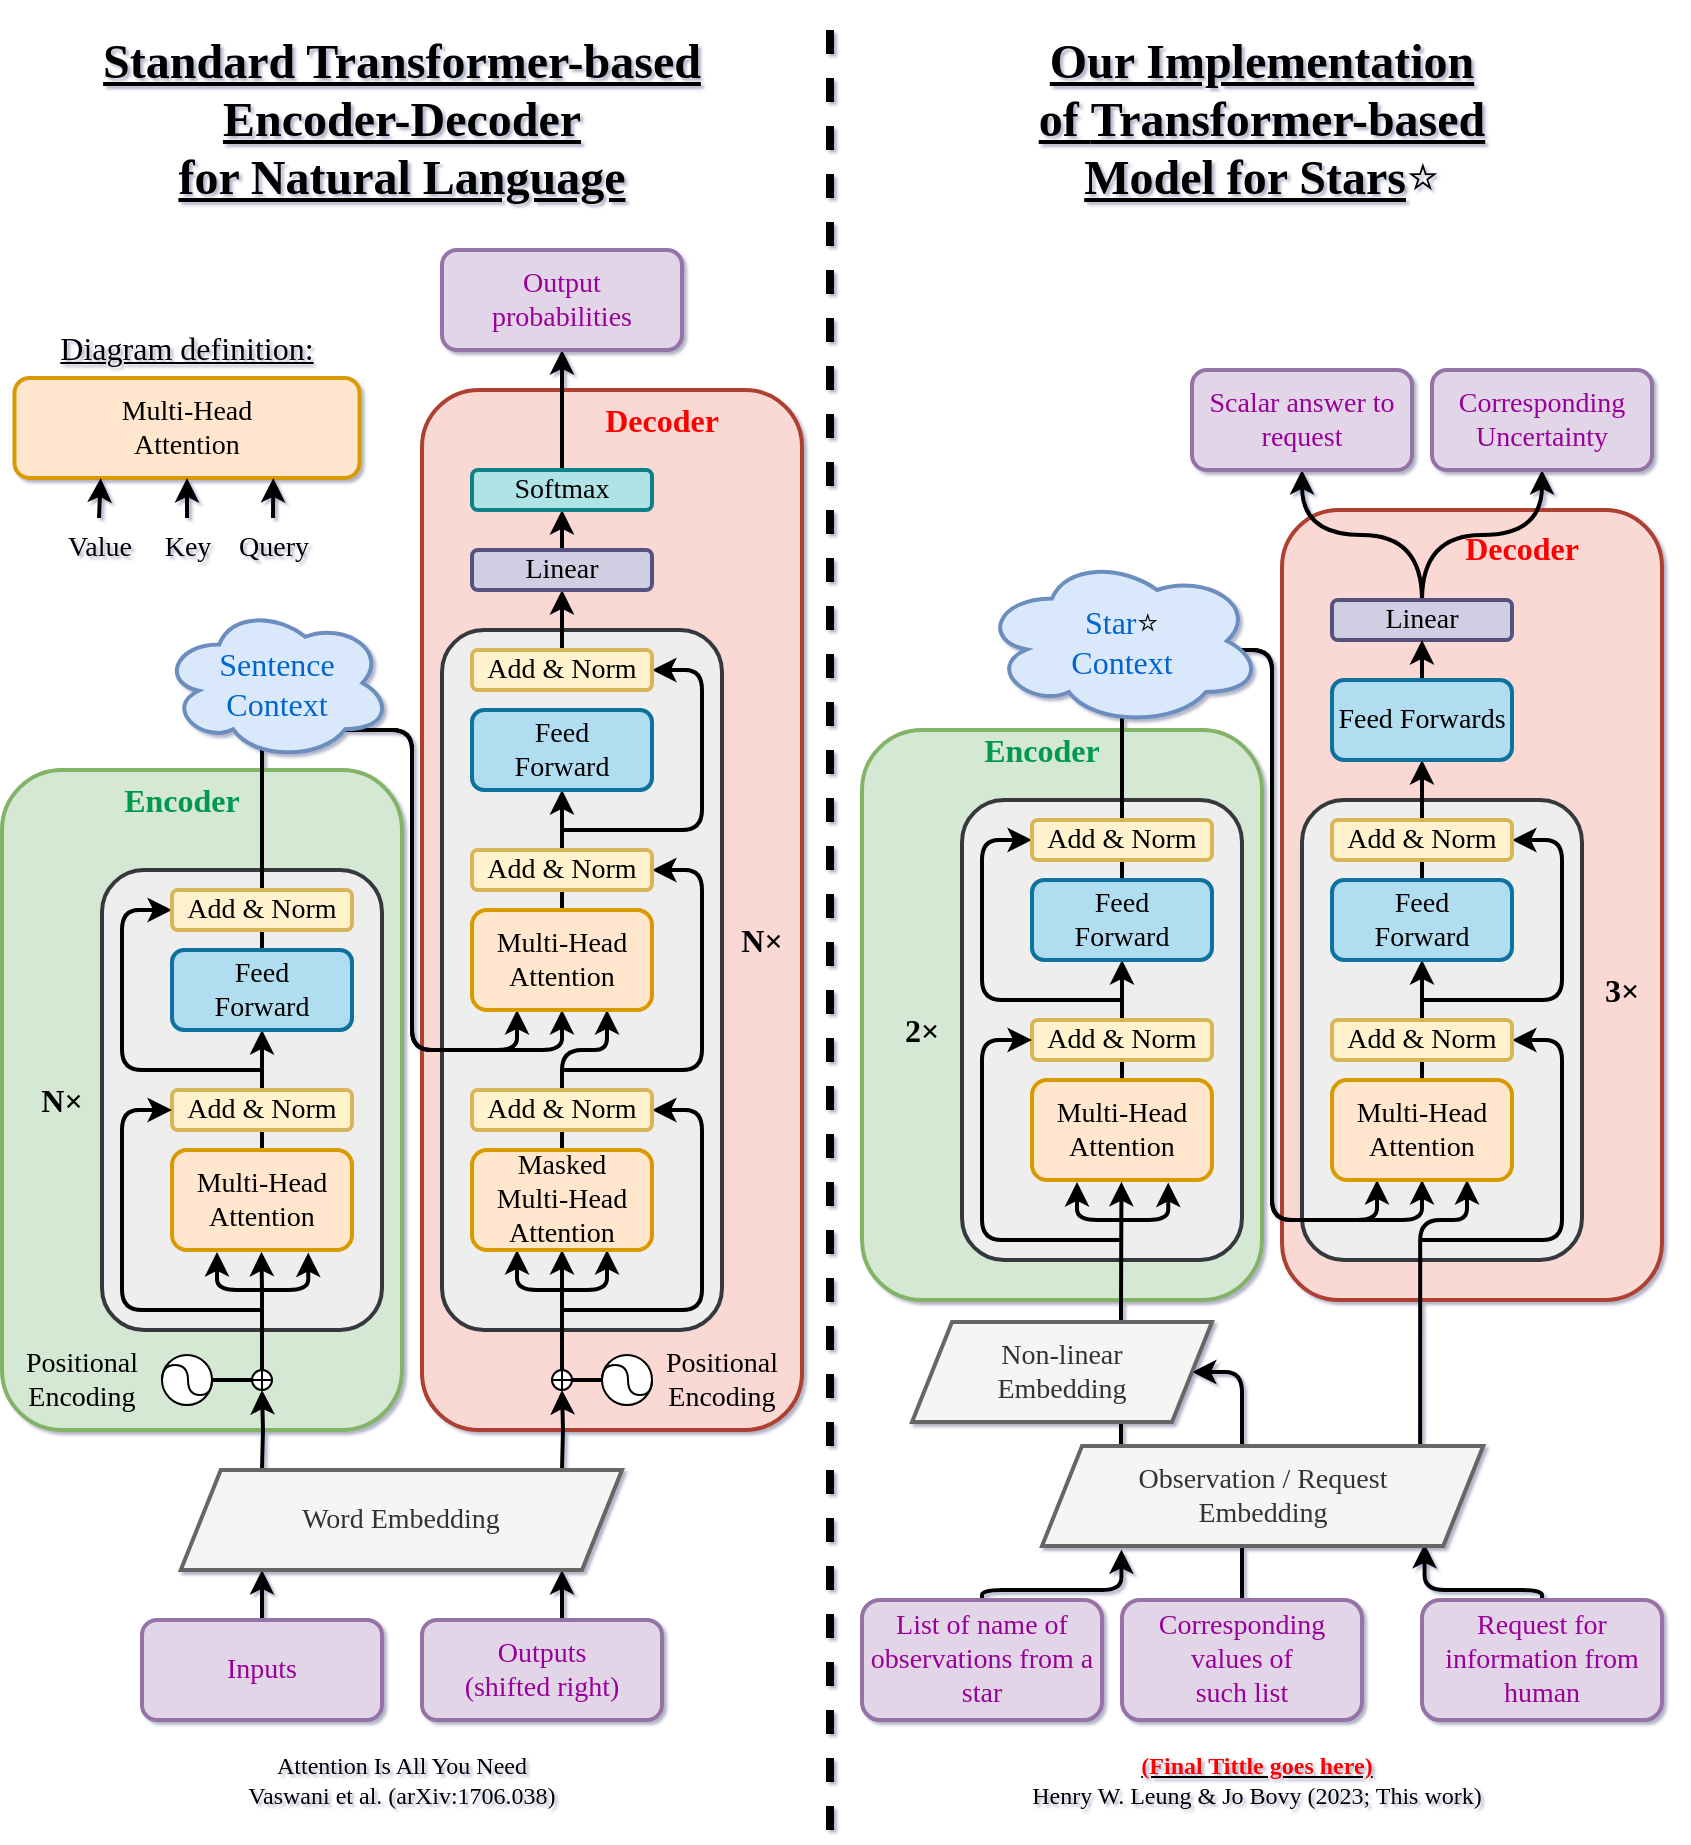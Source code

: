 <mxfile version="21.6.5" type="device">
  <diagram name="Page-1" id="mdmDnUNN7zUBK22BMwez">
    <mxGraphModel dx="1434" dy="782" grid="1" gridSize="10" guides="1" tooltips="1" connect="1" arrows="1" fold="1" page="1" pageScale="1" pageWidth="850" pageHeight="1100" math="0" shadow="1">
      <root>
        <mxCell id="0" />
        <mxCell id="1" parent="0" />
        <mxCell id="emGGRLrwtW1_4OUkdVJX-96" value="" style="rounded=1;whiteSpace=wrap;html=1;fillColor=#fad9d5;strokeColor=#ae4132;strokeWidth=2;shadow=0;fontFamily=Comic Sans MS;" parent="1" vertex="1">
          <mxGeometry x="220" y="200" width="190" height="520" as="geometry" />
        </mxCell>
        <mxCell id="emGGRLrwtW1_4OUkdVJX-97" value="&lt;font color=&quot;#ff0000&quot; size=&quot;1&quot;&gt;&lt;b style=&quot;font-size: 16px;&quot;&gt;Decoder&lt;/b&gt;&lt;/font&gt;" style="text;html=1;strokeColor=none;fillColor=none;align=center;verticalAlign=middle;whiteSpace=wrap;rounded=0;shadow=0;fontFamily=Comic Sans MS;" parent="1" vertex="1">
          <mxGeometry x="310" y="200" width="60" height="30" as="geometry" />
        </mxCell>
        <mxCell id="emGGRLrwtW1_4OUkdVJX-94" value="" style="rounded=1;whiteSpace=wrap;html=1;strokeWidth=2;fillColor=#d5e8d4;strokeColor=#82b366;shadow=0;fontFamily=Comic Sans MS;" parent="1" vertex="1">
          <mxGeometry x="10" y="390" width="200" height="330" as="geometry" />
        </mxCell>
        <mxCell id="emGGRLrwtW1_4OUkdVJX-1" value="" style="endArrow=none;html=1;rounded=0;strokeWidth=4;dashed=1;shadow=0;fontFamily=Comic Sans MS;" parent="1" edge="1">
          <mxGeometry width="50" height="50" relative="1" as="geometry">
            <mxPoint x="424" y="920" as="sourcePoint" />
            <mxPoint x="424" y="10" as="targetPoint" />
          </mxGeometry>
        </mxCell>
        <mxCell id="emGGRLrwtW1_4OUkdVJX-2" value="&lt;b style=&quot;&quot;&gt;&lt;font style=&quot;font-size: 24px;&quot;&gt;&lt;u&gt;Standard Transformer-based Encoder-Decoder&lt;br&gt;for Natural Language&lt;/u&gt;&lt;br&gt;&lt;/font&gt;&lt;/b&gt;" style="text;html=1;strokeColor=none;fillColor=none;align=center;verticalAlign=middle;whiteSpace=wrap;rounded=0;shadow=0;fontFamily=Comic Sans MS;" parent="1" vertex="1">
          <mxGeometry x="50" y="20" width="320" height="90" as="geometry" />
        </mxCell>
        <mxCell id="emGGRLrwtW1_4OUkdVJX-3" value="&lt;font style=&quot;font-size: 24px;&quot;&gt;&lt;font style=&quot;font-size: 24px;&quot;&gt;&lt;u&gt;&lt;b&gt;Our Implementation of&amp;nbsp;&lt;span style=&quot;border-color: var(--border-color); font-size: 12px;&quot;&gt;&lt;span style=&quot;border-color: var(--border-color);&quot;&gt;&lt;font style=&quot;border-color: var(--border-color); font-size: 24px;&quot;&gt;Transformer-based&lt;br style=&quot;border-color: var(--border-color);&quot;&gt;&lt;/font&gt;&lt;/span&gt;&lt;/span&gt;Model for Stars&lt;/b&gt;&lt;/u&gt;&lt;font style=&quot;&quot; face=&quot;Helvetica&quot;&gt;⭐&lt;/font&gt;&lt;/font&gt;&lt;/font&gt;" style="text;html=1;strokeColor=none;fillColor=none;align=center;verticalAlign=middle;whiteSpace=wrap;rounded=0;shadow=0;fontFamily=Comic Sans MS;" parent="1" vertex="1">
          <mxGeometry x="465" y="5" width="350" height="120" as="geometry" />
        </mxCell>
        <mxCell id="emGGRLrwtW1_4OUkdVJX-6" value="" style="rounded=1;whiteSpace=wrap;html=1;fillColor=#eeeeee;strokeColor=#36393d;strokeWidth=2;shadow=0;fontFamily=Comic Sans MS;" parent="1" vertex="1">
          <mxGeometry x="230" y="320" width="140" height="350" as="geometry" />
        </mxCell>
        <mxCell id="emGGRLrwtW1_4OUkdVJX-7" value="" style="rounded=1;whiteSpace=wrap;html=1;fillColor=#eeeeee;strokeColor=#36393d;strokeWidth=2;shadow=0;fontFamily=Comic Sans MS;" parent="1" vertex="1">
          <mxGeometry x="60" y="440" width="140" height="230" as="geometry" />
        </mxCell>
        <mxCell id="emGGRLrwtW1_4OUkdVJX-21" style="edgeStyle=orthogonalEdgeStyle;rounded=0;orthogonalLoop=1;jettySize=auto;html=1;exitX=0.5;exitY=0;exitDx=0;exitDy=0;entryX=0.5;entryY=1;entryDx=0;entryDy=0;entryPerimeter=0;strokeWidth=2;shadow=0;fontFamily=Comic Sans MS;" parent="1" target="emGGRLrwtW1_4OUkdVJX-15" edge="1">
          <mxGeometry relative="1" as="geometry">
            <mxPoint x="140" y="740" as="sourcePoint" />
          </mxGeometry>
        </mxCell>
        <mxCell id="emGGRLrwtW1_4OUkdVJX-18" style="edgeStyle=orthogonalEdgeStyle;rounded=0;orthogonalLoop=1;jettySize=auto;html=1;exitX=0.5;exitY=0;exitDx=0;exitDy=0;entryX=0.5;entryY=1;entryDx=0;entryDy=0;entryPerimeter=0;strokeWidth=2;shadow=0;fontFamily=Comic Sans MS;" parent="1" target="emGGRLrwtW1_4OUkdVJX-16" edge="1">
          <mxGeometry relative="1" as="geometry">
            <mxPoint x="290" y="740" as="sourcePoint" />
          </mxGeometry>
        </mxCell>
        <mxCell id="emGGRLrwtW1_4OUkdVJX-14" value="" style="edgeStyle=orthogonalEdgeStyle;rounded=0;orthogonalLoop=1;jettySize=auto;html=1;strokeWidth=2;shadow=0;fontFamily=Comic Sans MS;" parent="1" edge="1">
          <mxGeometry relative="1" as="geometry">
            <mxPoint x="140" y="820" as="sourcePoint" />
            <mxPoint x="140" y="790" as="targetPoint" />
          </mxGeometry>
        </mxCell>
        <mxCell id="emGGRLrwtW1_4OUkdVJX-13" value="" style="edgeStyle=orthogonalEdgeStyle;rounded=0;orthogonalLoop=1;jettySize=auto;html=1;strokeWidth=2;shadow=0;fontFamily=Comic Sans MS;" parent="1" edge="1">
          <mxGeometry relative="1" as="geometry">
            <mxPoint x="290" y="820" as="sourcePoint" />
            <mxPoint x="290" y="790" as="targetPoint" />
          </mxGeometry>
        </mxCell>
        <mxCell id="emGGRLrwtW1_4OUkdVJX-53" style="edgeStyle=orthogonalEdgeStyle;rounded=0;orthogonalLoop=1;jettySize=auto;html=1;exitX=0.5;exitY=0;exitDx=0;exitDy=0;exitPerimeter=0;entryX=0.497;entryY=1.018;entryDx=0;entryDy=0;strokeWidth=2;entryPerimeter=0;shadow=0;fontFamily=Comic Sans MS;" parent="1" source="emGGRLrwtW1_4OUkdVJX-15" target="emGGRLrwtW1_4OUkdVJX-41" edge="1">
          <mxGeometry relative="1" as="geometry">
            <Array as="points">
              <mxPoint x="140" y="650" />
              <mxPoint x="140" y="650" />
            </Array>
          </mxGeometry>
        </mxCell>
        <mxCell id="emGGRLrwtW1_4OUkdVJX-15" value="" style="verticalLabelPosition=bottom;verticalAlign=top;html=1;shape=mxgraph.flowchart.summing_function;shadow=0;fontFamily=Comic Sans MS;" parent="1" vertex="1">
          <mxGeometry x="135" y="690" width="10" height="10" as="geometry" />
        </mxCell>
        <mxCell id="emGGRLrwtW1_4OUkdVJX-57" style="edgeStyle=orthogonalEdgeStyle;rounded=0;orthogonalLoop=1;jettySize=auto;html=1;exitX=0.5;exitY=0;exitDx=0;exitDy=0;exitPerimeter=0;entryX=0.5;entryY=1;entryDx=0;entryDy=0;strokeWidth=2;shadow=0;fontFamily=Comic Sans MS;" parent="1" source="emGGRLrwtW1_4OUkdVJX-16" target="emGGRLrwtW1_4OUkdVJX-42" edge="1">
          <mxGeometry relative="1" as="geometry" />
        </mxCell>
        <mxCell id="emGGRLrwtW1_4OUkdVJX-16" value="" style="verticalLabelPosition=bottom;verticalAlign=top;html=1;shape=mxgraph.flowchart.summing_function;shadow=0;fontFamily=Comic Sans MS;" parent="1" vertex="1">
          <mxGeometry x="285" y="690" width="10" height="10" as="geometry" />
        </mxCell>
        <mxCell id="emGGRLrwtW1_4OUkdVJX-37" style="edgeStyle=orthogonalEdgeStyle;rounded=0;orthogonalLoop=1;jettySize=auto;html=1;exitX=1;exitY=0.5;exitDx=0;exitDy=0;entryX=0;entryY=0.5;entryDx=0;entryDy=0;entryPerimeter=0;endArrow=none;endFill=0;strokeWidth=2;shadow=0;fontFamily=Comic Sans MS;" parent="1" source="emGGRLrwtW1_4OUkdVJX-30" target="emGGRLrwtW1_4OUkdVJX-15" edge="1">
          <mxGeometry relative="1" as="geometry" />
        </mxCell>
        <mxCell id="emGGRLrwtW1_4OUkdVJX-30" value="" style="ellipse;whiteSpace=wrap;html=1;aspect=fixed;rotation=0;shadow=0;fontFamily=Comic Sans MS;" parent="1" vertex="1">
          <mxGeometry x="90" y="682.5" width="25" height="25" as="geometry" />
        </mxCell>
        <mxCell id="emGGRLrwtW1_4OUkdVJX-33" style="edgeStyle=orthogonalEdgeStyle;rounded=0;orthogonalLoop=1;jettySize=auto;html=1;exitX=0;exitY=0.5;exitDx=0;exitDy=0;entryX=1;entryY=0.5;entryDx=0;entryDy=0;endArrow=none;endFill=0;curved=1;shadow=0;fontFamily=Comic Sans MS;" parent="1" source="emGGRLrwtW1_4OUkdVJX-30" target="emGGRLrwtW1_4OUkdVJX-30" edge="1">
          <mxGeometry relative="1" as="geometry">
            <Array as="points">
              <mxPoint x="90" y="687.5" />
              <mxPoint x="103" y="687.5" />
              <mxPoint x="103" y="702.5" />
              <mxPoint x="115" y="702.5" />
            </Array>
          </mxGeometry>
        </mxCell>
        <mxCell id="emGGRLrwtW1_4OUkdVJX-38" style="edgeStyle=orthogonalEdgeStyle;rounded=0;orthogonalLoop=1;jettySize=auto;html=1;exitX=0;exitY=0.5;exitDx=0;exitDy=0;entryX=1;entryY=0.5;entryDx=0;entryDy=0;entryPerimeter=0;endArrow=none;endFill=0;shadow=0;fontFamily=Comic Sans MS;strokeWidth=2;" parent="1" source="emGGRLrwtW1_4OUkdVJX-35" target="emGGRLrwtW1_4OUkdVJX-16" edge="1">
          <mxGeometry relative="1" as="geometry" />
        </mxCell>
        <mxCell id="emGGRLrwtW1_4OUkdVJX-35" value="" style="ellipse;whiteSpace=wrap;html=1;aspect=fixed;rotation=0;shadow=0;fontFamily=Comic Sans MS;" parent="1" vertex="1">
          <mxGeometry x="310" y="682.5" width="25" height="25" as="geometry" />
        </mxCell>
        <mxCell id="emGGRLrwtW1_4OUkdVJX-36" style="edgeStyle=orthogonalEdgeStyle;rounded=0;orthogonalLoop=1;jettySize=auto;html=1;exitX=0;exitY=0.5;exitDx=0;exitDy=0;entryX=1;entryY=0.5;entryDx=0;entryDy=0;endArrow=none;endFill=0;curved=1;shadow=0;fontFamily=Comic Sans MS;" parent="1" source="emGGRLrwtW1_4OUkdVJX-35" target="emGGRLrwtW1_4OUkdVJX-35" edge="1">
          <mxGeometry relative="1" as="geometry">
            <Array as="points">
              <mxPoint x="310" y="687.5" />
              <mxPoint x="323" y="687.5" />
              <mxPoint x="323" y="702.5" />
              <mxPoint x="335" y="702.5" />
            </Array>
          </mxGeometry>
        </mxCell>
        <mxCell id="emGGRLrwtW1_4OUkdVJX-39" value="&lt;font style=&quot;font-size: 14px;&quot;&gt;Positional&lt;br&gt;Encoding&lt;br&gt;&lt;/font&gt;" style="text;html=1;strokeColor=none;fillColor=none;align=center;verticalAlign=middle;whiteSpace=wrap;rounded=0;shadow=0;fontFamily=Comic Sans MS;" parent="1" vertex="1">
          <mxGeometry x="20" y="680" width="60" height="30" as="geometry" />
        </mxCell>
        <mxCell id="emGGRLrwtW1_4OUkdVJX-40" value="&lt;font style=&quot;font-size: 14px;&quot;&gt;Positional&lt;br&gt;Encoding&lt;br&gt;&lt;/font&gt;" style="text;html=1;strokeColor=none;fillColor=none;align=center;verticalAlign=middle;whiteSpace=wrap;rounded=0;shadow=0;fontFamily=Comic Sans MS;" parent="1" vertex="1">
          <mxGeometry x="340" y="680" width="60" height="30" as="geometry" />
        </mxCell>
        <mxCell id="emGGRLrwtW1_4OUkdVJX-55" style="edgeStyle=orthogonalEdgeStyle;rounded=0;orthogonalLoop=1;jettySize=auto;html=1;exitX=0.5;exitY=0;exitDx=0;exitDy=0;entryX=0.5;entryY=1;entryDx=0;entryDy=0;strokeWidth=2;shadow=0;fontFamily=Comic Sans MS;" parent="1" source="emGGRLrwtW1_4OUkdVJX-41" target="emGGRLrwtW1_4OUkdVJX-46" edge="1">
          <mxGeometry relative="1" as="geometry" />
        </mxCell>
        <mxCell id="emGGRLrwtW1_4OUkdVJX-73" style="edgeStyle=elbowEdgeStyle;rounded=1;orthogonalLoop=1;jettySize=auto;html=1;exitX=0.25;exitY=1;exitDx=0;exitDy=0;elbow=vertical;entryX=0.25;entryY=1.02;entryDx=0;entryDy=0;strokeWidth=2;entryPerimeter=0;shadow=0;fontFamily=Comic Sans MS;" parent="1" target="emGGRLrwtW1_4OUkdVJX-41" edge="1">
          <mxGeometry relative="1" as="geometry">
            <mxPoint x="140" y="650" as="sourcePoint" />
            <Array as="points">
              <mxPoint x="130" y="650" />
            </Array>
          </mxGeometry>
        </mxCell>
        <mxCell id="emGGRLrwtW1_4OUkdVJX-41" value="&lt;font style=&quot;font-size: 14px;&quot;&gt;Multi-Head&lt;br&gt;Attention&lt;/font&gt;" style="rounded=1;whiteSpace=wrap;html=1;fillColor=#ffe6cc;strokeColor=#d79b00;strokeWidth=2;shadow=0;fontFamily=Comic Sans MS;" parent="1" vertex="1">
          <mxGeometry x="95" y="580" width="90" height="50" as="geometry" />
        </mxCell>
        <mxCell id="emGGRLrwtW1_4OUkdVJX-59" style="edgeStyle=orthogonalEdgeStyle;rounded=1;orthogonalLoop=1;jettySize=auto;html=1;exitX=0.5;exitY=0;exitDx=0;exitDy=0;entryX=0.75;entryY=1;entryDx=0;entryDy=0;strokeWidth=2;shadow=0;fontFamily=Comic Sans MS;" parent="1" source="emGGRLrwtW1_4OUkdVJX-42" target="emGGRLrwtW1_4OUkdVJX-48" edge="1">
          <mxGeometry relative="1" as="geometry">
            <Array as="points">
              <mxPoint x="290" y="530" />
              <mxPoint x="313" y="530" />
            </Array>
          </mxGeometry>
        </mxCell>
        <mxCell id="emGGRLrwtW1_4OUkdVJX-80" style="edgeStyle=elbowEdgeStyle;rounded=1;orthogonalLoop=1;jettySize=auto;html=1;exitX=0.75;exitY=1;exitDx=0;exitDy=0;elbow=vertical;strokeWidth=2;entryX=0.75;entryY=1;entryDx=0;entryDy=0;shadow=0;fontFamily=Comic Sans MS;" parent="1" target="emGGRLrwtW1_4OUkdVJX-42" edge="1">
          <mxGeometry relative="1" as="geometry">
            <mxPoint x="290" y="650" as="sourcePoint" />
            <Array as="points">
              <mxPoint x="300" y="650" />
            </Array>
          </mxGeometry>
        </mxCell>
        <mxCell id="emGGRLrwtW1_4OUkdVJX-81" style="edgeStyle=elbowEdgeStyle;rounded=1;orthogonalLoop=1;jettySize=auto;html=1;exitX=0.25;exitY=1;exitDx=0;exitDy=0;elbow=vertical;entryX=0.25;entryY=1;entryDx=0;entryDy=0;strokeWidth=2;shadow=0;fontFamily=Comic Sans MS;" parent="1" target="emGGRLrwtW1_4OUkdVJX-42" edge="1">
          <mxGeometry relative="1" as="geometry">
            <mxPoint x="290" y="650" as="sourcePoint" />
            <Array as="points">
              <mxPoint x="280" y="650" />
            </Array>
          </mxGeometry>
        </mxCell>
        <mxCell id="emGGRLrwtW1_4OUkdVJX-42" value="&lt;font style=&quot;font-size: 14px;&quot;&gt;Masked&lt;br&gt;Multi-Head&lt;br&gt;Attention&lt;/font&gt;" style="rounded=1;whiteSpace=wrap;html=1;fillColor=#ffe6cc;strokeColor=#d79b00;strokeWidth=2;shadow=0;fontFamily=Comic Sans MS;" parent="1" vertex="1">
          <mxGeometry x="245" y="580" width="90" height="50" as="geometry" />
        </mxCell>
        <mxCell id="emGGRLrwtW1_4OUkdVJX-43" value="&lt;font style=&quot;font-size: 14px;&quot;&gt;Add &amp;amp; Norm&lt;/font&gt;" style="rounded=1;whiteSpace=wrap;html=1;fillColor=#fff2cc;strokeColor=#d6b656;strokeWidth=2;shadow=0;fontFamily=Comic Sans MS;" parent="1" vertex="1">
          <mxGeometry x="95" y="550" width="90" height="20" as="geometry" />
        </mxCell>
        <mxCell id="emGGRLrwtW1_4OUkdVJX-82" style="edgeStyle=elbowEdgeStyle;rounded=1;orthogonalLoop=1;jettySize=auto;html=1;exitX=1;exitY=0.5;exitDx=0;exitDy=0;strokeWidth=2;entryX=1;entryY=0.5;entryDx=0;entryDy=0;shadow=0;fontFamily=Comic Sans MS;" parent="1" target="emGGRLrwtW1_4OUkdVJX-44" edge="1">
          <mxGeometry relative="1" as="geometry">
            <mxPoint x="290" y="660" as="sourcePoint" />
            <Array as="points">
              <mxPoint x="360" y="610" />
            </Array>
          </mxGeometry>
        </mxCell>
        <mxCell id="emGGRLrwtW1_4OUkdVJX-44" value="&lt;font style=&quot;font-size: 14px;&quot;&gt;Add &amp;amp; Norm&lt;/font&gt;" style="rounded=1;whiteSpace=wrap;html=1;fillColor=#fff2cc;strokeColor=#d6b656;strokeWidth=2;shadow=0;fontFamily=Comic Sans MS;" parent="1" vertex="1">
          <mxGeometry x="245" y="550" width="90" height="20" as="geometry" />
        </mxCell>
        <mxCell id="emGGRLrwtW1_4OUkdVJX-63" style="edgeStyle=orthogonalEdgeStyle;rounded=1;orthogonalLoop=1;jettySize=auto;html=1;exitX=0.5;exitY=0;exitDx=0;exitDy=0;entryX=0.25;entryY=1;entryDx=0;entryDy=0;strokeWidth=2;shadow=0;fontFamily=Comic Sans MS;" parent="1" source="emGGRLrwtW1_4OUkdVJX-46" target="emGGRLrwtW1_4OUkdVJX-48" edge="1">
          <mxGeometry relative="1" as="geometry">
            <Array as="points">
              <mxPoint x="140" y="370" />
              <mxPoint x="215" y="370" />
              <mxPoint x="215" y="530" />
              <mxPoint x="267" y="530" />
            </Array>
          </mxGeometry>
        </mxCell>
        <mxCell id="emGGRLrwtW1_4OUkdVJX-64" style="edgeStyle=orthogonalEdgeStyle;rounded=1;orthogonalLoop=1;jettySize=auto;html=1;exitX=0.5;exitY=0;exitDx=0;exitDy=0;entryX=0.5;entryY=1;entryDx=0;entryDy=0;strokeWidth=2;shadow=0;fontFamily=Comic Sans MS;" parent="1" source="emGGRLrwtW1_4OUkdVJX-46" target="emGGRLrwtW1_4OUkdVJX-48" edge="1">
          <mxGeometry relative="1" as="geometry">
            <Array as="points">
              <mxPoint x="140" y="370" />
              <mxPoint x="215" y="370" />
              <mxPoint x="215" y="530" />
              <mxPoint x="290" y="530" />
            </Array>
          </mxGeometry>
        </mxCell>
        <mxCell id="emGGRLrwtW1_4OUkdVJX-46" value="&lt;font style=&quot;font-size: 14px;&quot;&gt;Feed &lt;br&gt;Forward&lt;/font&gt;" style="rounded=1;whiteSpace=wrap;html=1;fillColor=#b1ddf0;strokeColor=#10739e;strokeWidth=2;shadow=0;fontFamily=Comic Sans MS;" parent="1" vertex="1">
          <mxGeometry x="95" y="480" width="90" height="40" as="geometry" />
        </mxCell>
        <mxCell id="emGGRLrwtW1_4OUkdVJX-66" style="edgeStyle=orthogonalEdgeStyle;rounded=1;orthogonalLoop=1;jettySize=auto;html=1;exitX=0;exitY=0.5;exitDx=0;exitDy=0;strokeWidth=2;entryX=0;entryY=0.5;entryDx=0;entryDy=0;shadow=0;fontFamily=Comic Sans MS;" parent="1" target="emGGRLrwtW1_4OUkdVJX-47" edge="1">
          <mxGeometry relative="1" as="geometry">
            <mxPoint x="140" y="540" as="sourcePoint" />
            <Array as="points">
              <mxPoint x="70" y="540" />
              <mxPoint x="70" y="460" />
            </Array>
          </mxGeometry>
        </mxCell>
        <mxCell id="emGGRLrwtW1_4OUkdVJX-47" value="&lt;font style=&quot;font-size: 14px;&quot;&gt;Add &amp;amp; Norm&lt;/font&gt;" style="rounded=1;whiteSpace=wrap;html=1;fillColor=#fff2cc;strokeColor=#d6b656;strokeWidth=2;shadow=0;fontFamily=Comic Sans MS;" parent="1" vertex="1">
          <mxGeometry x="95" y="450" width="90" height="20" as="geometry" />
        </mxCell>
        <mxCell id="emGGRLrwtW1_4OUkdVJX-84" style="edgeStyle=orthogonalEdgeStyle;rounded=0;orthogonalLoop=1;jettySize=auto;html=1;exitX=0.5;exitY=0;exitDx=0;exitDy=0;entryX=0.5;entryY=1;entryDx=0;entryDy=0;strokeWidth=2;shadow=0;fontFamily=Comic Sans MS;" parent="1" source="emGGRLrwtW1_4OUkdVJX-48" target="emGGRLrwtW1_4OUkdVJX-76" edge="1">
          <mxGeometry relative="1" as="geometry" />
        </mxCell>
        <mxCell id="emGGRLrwtW1_4OUkdVJX-48" value="&lt;font style=&quot;font-size: 14px;&quot;&gt;Multi-Head&lt;br&gt;Attention&lt;/font&gt;" style="rounded=1;whiteSpace=wrap;html=1;fillColor=#ffe6cc;strokeColor=#d79b00;strokeWidth=2;shadow=0;fontFamily=Comic Sans MS;" parent="1" vertex="1">
          <mxGeometry x="245" y="460" width="90" height="50" as="geometry" />
        </mxCell>
        <mxCell id="emGGRLrwtW1_4OUkdVJX-83" style="edgeStyle=elbowEdgeStyle;rounded=1;orthogonalLoop=1;jettySize=auto;html=1;exitX=1;exitY=0.5;exitDx=0;exitDy=0;entryX=1;entryY=0.5;entryDx=0;entryDy=0;strokeWidth=2;shadow=0;fontFamily=Comic Sans MS;" parent="1" target="emGGRLrwtW1_4OUkdVJX-49" edge="1">
          <mxGeometry relative="1" as="geometry">
            <mxPoint x="290" y="540" as="sourcePoint" />
            <Array as="points">
              <mxPoint x="360" y="490" />
            </Array>
          </mxGeometry>
        </mxCell>
        <mxCell id="emGGRLrwtW1_4OUkdVJX-49" value="&lt;font style=&quot;font-size: 14px;&quot;&gt;Add &amp;amp; Norm&lt;/font&gt;" style="rounded=1;whiteSpace=wrap;html=1;fillColor=#fff2cc;strokeColor=#d6b656;strokeWidth=2;shadow=0;fontFamily=Comic Sans MS;" parent="1" vertex="1">
          <mxGeometry x="245" y="430" width="90" height="20" as="geometry" />
        </mxCell>
        <mxCell id="emGGRLrwtW1_4OUkdVJX-56" value="" style="endArrow=classic;html=1;rounded=1;entryX=0;entryY=0.5;entryDx=0;entryDy=0;strokeWidth=2;shadow=0;edgeStyle=orthogonalEdgeStyle;jumpStyle=none;fontFamily=Comic Sans MS;" parent="1" target="emGGRLrwtW1_4OUkdVJX-43" edge="1">
          <mxGeometry width="50" height="50" relative="1" as="geometry">
            <mxPoint x="140" y="660" as="sourcePoint" />
            <mxPoint x="270" y="580" as="targetPoint" />
            <Array as="points">
              <mxPoint x="70" y="660" />
              <mxPoint x="70" y="560" />
            </Array>
          </mxGeometry>
        </mxCell>
        <mxCell id="emGGRLrwtW1_4OUkdVJX-60" value="&lt;font style=&quot;font-size: 14px;&quot;&gt;Multi-Head&lt;br&gt;Attention&lt;/font&gt;" style="rounded=1;whiteSpace=wrap;html=1;fillColor=#ffe6cc;strokeColor=#d79b00;strokeWidth=2;shadow=0;fontFamily=Comic Sans MS;" parent="1" vertex="1">
          <mxGeometry x="16.25" y="194" width="172.5" height="50" as="geometry" />
        </mxCell>
        <mxCell id="emGGRLrwtW1_4OUkdVJX-62" value="&lt;u&gt;&lt;font style=&quot;font-size: 16px;&quot;&gt;Diagram definition:&lt;/font&gt;&lt;/u&gt;" style="text;html=1;strokeColor=none;fillColor=none;align=center;verticalAlign=middle;whiteSpace=wrap;rounded=0;shadow=0;fontFamily=Comic Sans MS;" parent="1" vertex="1">
          <mxGeometry x="26.25" y="164" width="152.5" height="30" as="geometry" />
        </mxCell>
        <mxCell id="emGGRLrwtW1_4OUkdVJX-72" style="edgeStyle=elbowEdgeStyle;rounded=1;orthogonalLoop=1;jettySize=auto;html=1;exitX=0.75;exitY=1;exitDx=0;exitDy=0;elbow=vertical;strokeWidth=2;entryX=0.757;entryY=1.026;entryDx=0;entryDy=0;entryPerimeter=0;shadow=0;fontFamily=Comic Sans MS;" parent="1" target="emGGRLrwtW1_4OUkdVJX-41" edge="1">
          <mxGeometry relative="1" as="geometry">
            <mxPoint x="163" y="630" as="targetPoint" />
            <mxPoint x="140" y="650" as="sourcePoint" />
            <Array as="points">
              <mxPoint x="150" y="650" />
            </Array>
          </mxGeometry>
        </mxCell>
        <mxCell id="emGGRLrwtW1_4OUkdVJX-74" value="&lt;font style=&quot;&quot;&gt;&lt;b style=&quot;&quot;&gt;&lt;font style=&quot;font-size: 16px;&quot;&gt;N×&lt;/font&gt;&lt;/b&gt;&lt;br&gt;&lt;/font&gt;" style="text;html=1;strokeColor=none;fillColor=none;align=center;verticalAlign=middle;whiteSpace=wrap;rounded=0;shadow=0;fontFamily=Comic Sans MS;" parent="1" vertex="1">
          <mxGeometry x="10" y="540" width="60" height="30" as="geometry" />
        </mxCell>
        <mxCell id="emGGRLrwtW1_4OUkdVJX-75" value="&lt;font style=&quot;&quot;&gt;&lt;b style=&quot;&quot;&gt;&lt;font style=&quot;font-size: 16px;&quot;&gt;N×&lt;/font&gt;&lt;/b&gt;&lt;br&gt;&lt;/font&gt;" style="text;html=1;strokeColor=none;fillColor=none;align=center;verticalAlign=middle;whiteSpace=wrap;rounded=0;shadow=0;fontFamily=Comic Sans MS;" parent="1" vertex="1">
          <mxGeometry x="360" y="460" width="60" height="30" as="geometry" />
        </mxCell>
        <mxCell id="emGGRLrwtW1_4OUkdVJX-76" value="&lt;font style=&quot;font-size: 14px;&quot;&gt;Feed &lt;br&gt;Forward&lt;/font&gt;" style="rounded=1;whiteSpace=wrap;html=1;fillColor=#b1ddf0;strokeColor=#10739e;strokeWidth=2;shadow=0;fontFamily=Comic Sans MS;" parent="1" vertex="1">
          <mxGeometry x="245" y="360" width="90" height="40" as="geometry" />
        </mxCell>
        <mxCell id="emGGRLrwtW1_4OUkdVJX-85" style="edgeStyle=elbowEdgeStyle;rounded=1;orthogonalLoop=1;jettySize=auto;html=1;strokeWidth=2;entryX=1;entryY=0.5;entryDx=0;entryDy=0;shadow=0;fontFamily=Comic Sans MS;" parent="1" target="emGGRLrwtW1_4OUkdVJX-77" edge="1">
          <mxGeometry relative="1" as="geometry">
            <mxPoint x="290" y="420" as="sourcePoint" />
            <Array as="points">
              <mxPoint x="360" y="380" />
              <mxPoint x="350" y="390" />
            </Array>
          </mxGeometry>
        </mxCell>
        <mxCell id="emGGRLrwtW1_4OUkdVJX-88" style="edgeStyle=orthogonalEdgeStyle;rounded=0;orthogonalLoop=1;jettySize=auto;html=1;exitX=0.5;exitY=0;exitDx=0;exitDy=0;entryX=0.5;entryY=1;entryDx=0;entryDy=0;strokeWidth=2;shadow=0;fontFamily=Comic Sans MS;" parent="1" source="emGGRLrwtW1_4OUkdVJX-77" target="emGGRLrwtW1_4OUkdVJX-86" edge="1">
          <mxGeometry relative="1" as="geometry" />
        </mxCell>
        <mxCell id="emGGRLrwtW1_4OUkdVJX-77" value="&lt;font style=&quot;font-size: 14px;&quot;&gt;Add &amp;amp; Norm&lt;/font&gt;" style="rounded=1;whiteSpace=wrap;html=1;fillColor=#fff2cc;strokeColor=#d6b656;strokeWidth=2;shadow=0;fontFamily=Comic Sans MS;" parent="1" vertex="1">
          <mxGeometry x="245" y="330" width="90" height="20" as="geometry" />
        </mxCell>
        <mxCell id="emGGRLrwtW1_4OUkdVJX-90" style="edgeStyle=orthogonalEdgeStyle;rounded=0;orthogonalLoop=1;jettySize=auto;html=1;exitX=0.5;exitY=0;exitDx=0;exitDy=0;entryX=0.5;entryY=1;entryDx=0;entryDy=0;strokeWidth=2;shadow=0;fontFamily=Comic Sans MS;" parent="1" source="emGGRLrwtW1_4OUkdVJX-86" target="emGGRLrwtW1_4OUkdVJX-87" edge="1">
          <mxGeometry relative="1" as="geometry" />
        </mxCell>
        <mxCell id="emGGRLrwtW1_4OUkdVJX-86" value="&lt;font style=&quot;font-size: 14px;&quot;&gt;Linear&lt;/font&gt;" style="rounded=1;whiteSpace=wrap;html=1;fillColor=#d0cee2;strokeColor=#56517e;strokeWidth=2;shadow=0;fontFamily=Comic Sans MS;" parent="1" vertex="1">
          <mxGeometry x="245" y="280" width="90" height="20" as="geometry" />
        </mxCell>
        <mxCell id="emGGRLrwtW1_4OUkdVJX-93" style="edgeStyle=orthogonalEdgeStyle;rounded=0;orthogonalLoop=1;jettySize=auto;html=1;exitX=0.5;exitY=0;exitDx=0;exitDy=0;entryX=0.5;entryY=1;entryDx=0;entryDy=0;strokeWidth=2;shadow=0;fontFamily=Comic Sans MS;" parent="1" source="emGGRLrwtW1_4OUkdVJX-87" edge="1">
          <mxGeometry relative="1" as="geometry">
            <mxPoint x="290" y="180" as="targetPoint" />
          </mxGeometry>
        </mxCell>
        <mxCell id="emGGRLrwtW1_4OUkdVJX-87" value="&lt;font style=&quot;font-size: 14px;&quot;&gt;Softmax&lt;/font&gt;" style="rounded=1;whiteSpace=wrap;html=1;fillColor=#b0e3e6;strokeColor=#0e8088;strokeWidth=2;shadow=0;fontFamily=Comic Sans MS;" parent="1" vertex="1">
          <mxGeometry x="245" y="240" width="90" height="20" as="geometry" />
        </mxCell>
        <mxCell id="emGGRLrwtW1_4OUkdVJX-95" value="&lt;font color=&quot;#00994d&quot; size=&quot;1&quot;&gt;&lt;b style=&quot;font-size: 16px;&quot;&gt;Encoder&lt;/b&gt;&lt;/font&gt;" style="text;html=1;strokeColor=none;fillColor=none;align=center;verticalAlign=middle;whiteSpace=wrap;rounded=0;shadow=0;fontFamily=Comic Sans MS;" parent="1" vertex="1">
          <mxGeometry x="70" y="390" width="60" height="30" as="geometry" />
        </mxCell>
        <mxCell id="emGGRLrwtW1_4OUkdVJX-98" value="" style="rounded=1;whiteSpace=wrap;html=1;fillColor=#fad9d5;strokeColor=#ae4132;strokeWidth=2;shadow=0;fontFamily=Comic Sans MS;" parent="1" vertex="1">
          <mxGeometry x="650" y="260" width="190" height="395" as="geometry" />
        </mxCell>
        <mxCell id="emGGRLrwtW1_4OUkdVJX-99" value="&lt;font color=&quot;#ff0000&quot; size=&quot;1&quot;&gt;&lt;b style=&quot;font-size: 16px;&quot;&gt;Decoder&lt;/b&gt;&lt;/font&gt;" style="text;html=1;strokeColor=none;fillColor=none;align=center;verticalAlign=middle;whiteSpace=wrap;rounded=0;shadow=0;fontFamily=Comic Sans MS;" parent="1" vertex="1">
          <mxGeometry x="740" y="264" width="60" height="30" as="geometry" />
        </mxCell>
        <mxCell id="emGGRLrwtW1_4OUkdVJX-100" value="" style="rounded=1;whiteSpace=wrap;html=1;fillColor=#d5e8d4;strokeColor=#82b366;strokeWidth=2;shadow=0;fontFamily=Comic Sans MS;" parent="1" vertex="1">
          <mxGeometry x="440" y="370" width="200" height="285" as="geometry" />
        </mxCell>
        <mxCell id="emGGRLrwtW1_4OUkdVJX-101" value="" style="rounded=1;whiteSpace=wrap;html=1;fillColor=#eeeeee;strokeColor=#36393d;strokeWidth=2;shadow=0;fontFamily=Comic Sans MS;" parent="1" vertex="1">
          <mxGeometry x="660" y="405" width="140" height="230" as="geometry" />
        </mxCell>
        <mxCell id="emGGRLrwtW1_4OUkdVJX-102" value="" style="rounded=1;whiteSpace=wrap;html=1;fillColor=#eeeeee;strokeColor=#36393d;strokeWidth=2;shadow=0;fontFamily=Comic Sans MS;" parent="1" vertex="1">
          <mxGeometry x="490" y="405" width="140" height="230" as="geometry" />
        </mxCell>
        <mxCell id="emGGRLrwtW1_4OUkdVJX-111" style="edgeStyle=orthogonalEdgeStyle;rounded=0;orthogonalLoop=1;jettySize=auto;html=1;exitX=0.179;exitY=0.023;exitDx=0;exitDy=0;entryX=0.497;entryY=1.018;entryDx=0;entryDy=0;strokeWidth=2;entryPerimeter=0;shadow=0;fontFamily=Comic Sans MS;exitPerimeter=0;" parent="1" source="iJdwoECjG4qIQXeY6DNX-9" target="emGGRLrwtW1_4OUkdVJX-125" edge="1">
          <mxGeometry relative="1" as="geometry">
            <Array as="points" />
            <mxPoint x="569.75" y="720" as="sourcePoint" />
          </mxGeometry>
        </mxCell>
        <mxCell id="emGGRLrwtW1_4OUkdVJX-123" style="edgeStyle=orthogonalEdgeStyle;rounded=0;orthogonalLoop=1;jettySize=auto;html=1;exitX=0.5;exitY=0;exitDx=0;exitDy=0;entryX=0.5;entryY=1;entryDx=0;entryDy=0;strokeWidth=2;shadow=0;fontFamily=Comic Sans MS;" parent="1" source="emGGRLrwtW1_4OUkdVJX-125" target="emGGRLrwtW1_4OUkdVJX-135" edge="1">
          <mxGeometry relative="1" as="geometry" />
        </mxCell>
        <mxCell id="emGGRLrwtW1_4OUkdVJX-124" style="edgeStyle=elbowEdgeStyle;rounded=1;orthogonalLoop=1;jettySize=auto;html=1;exitX=0.25;exitY=1;exitDx=0;exitDy=0;elbow=vertical;entryX=0.25;entryY=1.02;entryDx=0;entryDy=0;strokeWidth=2;entryPerimeter=0;shadow=0;fontFamily=Comic Sans MS;" parent="1" target="emGGRLrwtW1_4OUkdVJX-125" edge="1">
          <mxGeometry relative="1" as="geometry">
            <mxPoint x="570" y="615" as="sourcePoint" />
            <Array as="points">
              <mxPoint x="560" y="615" />
            </Array>
          </mxGeometry>
        </mxCell>
        <mxCell id="emGGRLrwtW1_4OUkdVJX-125" value="&lt;font style=&quot;font-size: 14px;&quot;&gt;Multi-Head&lt;br&gt;Attention&lt;/font&gt;" style="rounded=1;whiteSpace=wrap;html=1;fillColor=#ffe6cc;strokeColor=#d79b00;strokeWidth=2;shadow=0;fontFamily=Comic Sans MS;" parent="1" vertex="1">
          <mxGeometry x="525" y="545" width="90" height="50" as="geometry" />
        </mxCell>
        <mxCell id="emGGRLrwtW1_4OUkdVJX-126" style="edgeStyle=orthogonalEdgeStyle;rounded=1;orthogonalLoop=1;jettySize=auto;html=1;exitX=0.857;exitY=0;exitDx=0;exitDy=0;entryX=0.75;entryY=1;entryDx=0;entryDy=0;strokeWidth=2;shadow=0;fontFamily=Comic Sans MS;exitPerimeter=0;" parent="1" source="iJdwoECjG4qIQXeY6DNX-9" target="emGGRLrwtW1_4OUkdVJX-139" edge="1">
          <mxGeometry relative="1" as="geometry">
            <Array as="points">
              <mxPoint x="719" y="615" />
              <mxPoint x="743" y="615" />
            </Array>
            <mxPoint x="719.75" y="720" as="sourcePoint" />
          </mxGeometry>
        </mxCell>
        <mxCell id="emGGRLrwtW1_4OUkdVJX-130" value="&lt;font style=&quot;font-size: 14px;&quot;&gt;Add &amp;amp; Norm&lt;/font&gt;" style="rounded=1;whiteSpace=wrap;html=1;fillColor=#fff2cc;strokeColor=#d6b656;strokeWidth=2;shadow=0;fontFamily=Comic Sans MS;" parent="1" vertex="1">
          <mxGeometry x="525" y="515" width="90" height="20" as="geometry" />
        </mxCell>
        <mxCell id="emGGRLrwtW1_4OUkdVJX-133" style="edgeStyle=orthogonalEdgeStyle;rounded=1;orthogonalLoop=1;jettySize=auto;html=1;exitX=0.5;exitY=0;exitDx=0;exitDy=0;entryX=0.25;entryY=1;entryDx=0;entryDy=0;strokeWidth=2;shadow=0;fontFamily=Comic Sans MS;" parent="1" target="emGGRLrwtW1_4OUkdVJX-139" edge="1">
          <mxGeometry relative="1" as="geometry">
            <Array as="points">
              <mxPoint x="570" y="330" />
              <mxPoint x="645" y="330" />
              <mxPoint x="645" y="615" />
              <mxPoint x="698" y="615" />
            </Array>
            <mxPoint x="570" y="345" as="sourcePoint" />
          </mxGeometry>
        </mxCell>
        <mxCell id="emGGRLrwtW1_4OUkdVJX-134" style="edgeStyle=orthogonalEdgeStyle;rounded=1;orthogonalLoop=1;jettySize=auto;html=1;exitX=0.5;exitY=0;exitDx=0;exitDy=0;entryX=0.5;entryY=1;entryDx=0;entryDy=0;strokeWidth=2;shadow=0;fontFamily=Comic Sans MS;" parent="1" source="emGGRLrwtW1_4OUkdVJX-135" target="emGGRLrwtW1_4OUkdVJX-139" edge="1">
          <mxGeometry relative="1" as="geometry">
            <Array as="points">
              <mxPoint x="570" y="330" />
              <mxPoint x="645" y="330" />
              <mxPoint x="645" y="615" />
              <mxPoint x="720" y="615" />
            </Array>
            <mxPoint x="570" y="345" as="sourcePoint" />
          </mxGeometry>
        </mxCell>
        <mxCell id="emGGRLrwtW1_4OUkdVJX-135" value="&lt;font style=&quot;font-size: 14px;&quot;&gt;Feed &lt;br&gt;Forward&lt;/font&gt;" style="rounded=1;whiteSpace=wrap;html=1;fillColor=#b1ddf0;strokeColor=#10739e;strokeWidth=2;shadow=0;fontFamily=Comic Sans MS;" parent="1" vertex="1">
          <mxGeometry x="525" y="445" width="90" height="40" as="geometry" />
        </mxCell>
        <mxCell id="emGGRLrwtW1_4OUkdVJX-136" style="edgeStyle=orthogonalEdgeStyle;rounded=1;orthogonalLoop=1;jettySize=auto;html=1;exitX=0;exitY=0.5;exitDx=0;exitDy=0;strokeWidth=2;entryX=0;entryY=0.5;entryDx=0;entryDy=0;shadow=0;fontFamily=Comic Sans MS;" parent="1" target="emGGRLrwtW1_4OUkdVJX-137" edge="1">
          <mxGeometry relative="1" as="geometry">
            <mxPoint x="570" y="505" as="sourcePoint" />
            <Array as="points">
              <mxPoint x="500" y="505" />
              <mxPoint x="500" y="425" />
            </Array>
          </mxGeometry>
        </mxCell>
        <mxCell id="emGGRLrwtW1_4OUkdVJX-137" value="&lt;font style=&quot;font-size: 14px;&quot;&gt;Add &amp;amp; Norm&lt;/font&gt;" style="rounded=1;whiteSpace=wrap;html=1;fillColor=#fff2cc;strokeColor=#d6b656;strokeWidth=2;shadow=0;fontFamily=Comic Sans MS;" parent="1" vertex="1">
          <mxGeometry x="525" y="415" width="90" height="20" as="geometry" />
        </mxCell>
        <mxCell id="emGGRLrwtW1_4OUkdVJX-138" style="edgeStyle=orthogonalEdgeStyle;rounded=0;orthogonalLoop=1;jettySize=auto;html=1;exitX=0.5;exitY=0;exitDx=0;exitDy=0;entryX=0.5;entryY=1;entryDx=0;entryDy=0;strokeWidth=2;shadow=0;fontFamily=Comic Sans MS;" parent="1" source="emGGRLrwtW1_4OUkdVJX-139" target="emGGRLrwtW1_4OUkdVJX-146" edge="1">
          <mxGeometry relative="1" as="geometry" />
        </mxCell>
        <mxCell id="emGGRLrwtW1_4OUkdVJX-139" value="&lt;font style=&quot;font-size: 14px;&quot;&gt;Multi-Head&lt;br&gt;Attention&lt;/font&gt;" style="rounded=1;whiteSpace=wrap;html=1;fillColor=#ffe6cc;strokeColor=#d79b00;strokeWidth=2;shadow=0;fontFamily=Comic Sans MS;" parent="1" vertex="1">
          <mxGeometry x="675" y="545" width="90" height="50" as="geometry" />
        </mxCell>
        <mxCell id="emGGRLrwtW1_4OUkdVJX-140" style="edgeStyle=elbowEdgeStyle;rounded=1;orthogonalLoop=1;jettySize=auto;html=1;exitX=1;exitY=0.5;exitDx=0;exitDy=0;entryX=1;entryY=0.5;entryDx=0;entryDy=0;strokeWidth=2;shadow=0;fontFamily=Comic Sans MS;" parent="1" target="emGGRLrwtW1_4OUkdVJX-141" edge="1">
          <mxGeometry relative="1" as="geometry">
            <mxPoint x="720" y="625" as="sourcePoint" />
            <Array as="points">
              <mxPoint x="790" y="580" />
            </Array>
          </mxGeometry>
        </mxCell>
        <mxCell id="emGGRLrwtW1_4OUkdVJX-141" value="&lt;font style=&quot;font-size: 14px;&quot;&gt;Add &amp;amp; Norm&lt;/font&gt;" style="rounded=1;whiteSpace=wrap;html=1;fillColor=#fff2cc;strokeColor=#d6b656;strokeWidth=2;shadow=0;fontFamily=Comic Sans MS;" parent="1" vertex="1">
          <mxGeometry x="675" y="515" width="90" height="20" as="geometry" />
        </mxCell>
        <mxCell id="emGGRLrwtW1_4OUkdVJX-142" value="" style="endArrow=classic;html=1;rounded=1;entryX=0;entryY=0.5;entryDx=0;entryDy=0;strokeWidth=2;shadow=0;edgeStyle=orthogonalEdgeStyle;jumpStyle=none;fontFamily=Comic Sans MS;" parent="1" target="emGGRLrwtW1_4OUkdVJX-130" edge="1">
          <mxGeometry width="50" height="50" relative="1" as="geometry">
            <mxPoint x="570" y="625" as="sourcePoint" />
            <mxPoint x="700" y="545" as="targetPoint" />
            <Array as="points">
              <mxPoint x="500" y="625" />
              <mxPoint x="500" y="525" />
            </Array>
          </mxGeometry>
        </mxCell>
        <mxCell id="emGGRLrwtW1_4OUkdVJX-143" style="edgeStyle=elbowEdgeStyle;rounded=1;orthogonalLoop=1;jettySize=auto;html=1;exitX=0.75;exitY=1;exitDx=0;exitDy=0;elbow=vertical;strokeWidth=2;entryX=0.757;entryY=1.026;entryDx=0;entryDy=0;entryPerimeter=0;shadow=0;fontFamily=Comic Sans MS;" parent="1" target="emGGRLrwtW1_4OUkdVJX-125" edge="1">
          <mxGeometry relative="1" as="geometry">
            <mxPoint x="593" y="595" as="targetPoint" />
            <mxPoint x="570" y="615" as="sourcePoint" />
            <Array as="points">
              <mxPoint x="580" y="615" />
            </Array>
          </mxGeometry>
        </mxCell>
        <mxCell id="emGGRLrwtW1_4OUkdVJX-144" value="&lt;font style=&quot;&quot;&gt;&lt;font style=&quot;font-size: 16px;&quot;&gt;&lt;b&gt;2×&lt;/b&gt;&lt;/font&gt;&lt;br&gt;&lt;/font&gt;" style="text;html=1;strokeColor=none;fillColor=none;align=center;verticalAlign=middle;whiteSpace=wrap;rounded=0;shadow=0;fontFamily=Comic Sans MS;" parent="1" vertex="1">
          <mxGeometry x="440" y="505" width="60" height="30" as="geometry" />
        </mxCell>
        <mxCell id="emGGRLrwtW1_4OUkdVJX-145" value="&lt;font style=&quot;&quot;&gt;&lt;b style=&quot;&quot;&gt;&lt;font style=&quot;font-size: 16px;&quot;&gt;3×&lt;/font&gt;&lt;/b&gt;&lt;br&gt;&lt;/font&gt;" style="text;html=1;strokeColor=none;fillColor=none;align=center;verticalAlign=middle;whiteSpace=wrap;rounded=0;shadow=0;fontFamily=Comic Sans MS;" parent="1" vertex="1">
          <mxGeometry x="790" y="485" width="60" height="30" as="geometry" />
        </mxCell>
        <mxCell id="emGGRLrwtW1_4OUkdVJX-168" style="edgeStyle=orthogonalEdgeStyle;rounded=0;orthogonalLoop=1;jettySize=auto;html=1;exitX=0.5;exitY=0;exitDx=0;exitDy=0;entryX=0.5;entryY=1;entryDx=0;entryDy=0;strokeWidth=2;fontFamily=Comic Sans MS;" parent="1" source="emGGRLrwtW1_4OUkdVJX-146" target="emGGRLrwtW1_4OUkdVJX-167" edge="1">
          <mxGeometry relative="1" as="geometry" />
        </mxCell>
        <mxCell id="emGGRLrwtW1_4OUkdVJX-146" value="&lt;font style=&quot;font-size: 14px;&quot;&gt;Feed &lt;br&gt;Forward&lt;/font&gt;" style="rounded=1;whiteSpace=wrap;html=1;fillColor=#b1ddf0;strokeColor=#10739e;strokeWidth=2;shadow=0;fontFamily=Comic Sans MS;" parent="1" vertex="1">
          <mxGeometry x="675" y="445" width="90" height="40" as="geometry" />
        </mxCell>
        <mxCell id="emGGRLrwtW1_4OUkdVJX-147" style="edgeStyle=elbowEdgeStyle;rounded=1;orthogonalLoop=1;jettySize=auto;html=1;strokeWidth=2;entryX=1;entryY=0.5;entryDx=0;entryDy=0;shadow=0;fontFamily=Comic Sans MS;" parent="1" target="emGGRLrwtW1_4OUkdVJX-149" edge="1">
          <mxGeometry relative="1" as="geometry">
            <mxPoint x="720" y="505" as="sourcePoint" />
            <Array as="points">
              <mxPoint x="790" y="460" />
              <mxPoint x="780" y="475" />
            </Array>
          </mxGeometry>
        </mxCell>
        <mxCell id="emGGRLrwtW1_4OUkdVJX-149" value="&lt;font style=&quot;font-size: 14px;&quot;&gt;Add &amp;amp; Norm&lt;/font&gt;" style="rounded=1;whiteSpace=wrap;html=1;fillColor=#fff2cc;strokeColor=#d6b656;strokeWidth=2;shadow=0;fontFamily=Comic Sans MS;" parent="1" vertex="1">
          <mxGeometry x="675" y="415" width="90" height="20" as="geometry" />
        </mxCell>
        <mxCell id="bh7ysS1SKq8o-F8AT7_F-4" style="edgeStyle=orthogonalEdgeStyle;rounded=0;orthogonalLoop=1;jettySize=auto;html=1;exitX=0.5;exitY=0;exitDx=0;exitDy=0;entryX=0.5;entryY=1;entryDx=0;entryDy=0;strokeWidth=2;curved=1;" parent="1" source="emGGRLrwtW1_4OUkdVJX-151" target="iJdwoECjG4qIQXeY6DNX-12" edge="1">
          <mxGeometry relative="1" as="geometry" />
        </mxCell>
        <mxCell id="bh7ysS1SKq8o-F8AT7_F-5" style="edgeStyle=orthogonalEdgeStyle;rounded=0;orthogonalLoop=1;jettySize=auto;html=1;exitX=0.5;exitY=0;exitDx=0;exitDy=0;entryX=0.5;entryY=1;entryDx=0;entryDy=0;strokeWidth=2;curved=1;" parent="1" source="emGGRLrwtW1_4OUkdVJX-151" target="bh7ysS1SKq8o-F8AT7_F-1" edge="1">
          <mxGeometry relative="1" as="geometry" />
        </mxCell>
        <mxCell id="emGGRLrwtW1_4OUkdVJX-151" value="&lt;font style=&quot;font-size: 14px;&quot;&gt;Linear&lt;/font&gt;" style="rounded=1;whiteSpace=wrap;html=1;fillColor=#d0cee2;strokeColor=#56517e;strokeWidth=2;shadow=0;fontFamily=Comic Sans MS;" parent="1" vertex="1">
          <mxGeometry x="675" y="305" width="90" height="20" as="geometry" />
        </mxCell>
        <mxCell id="emGGRLrwtW1_4OUkdVJX-155" value="&lt;font color=&quot;#00994d&quot; size=&quot;1&quot;&gt;&lt;b style=&quot;font-size: 16px;&quot;&gt;Encoder&lt;/b&gt;&lt;/font&gt;" style="text;html=1;strokeColor=none;fillColor=none;align=center;verticalAlign=middle;whiteSpace=wrap;rounded=0;shadow=0;fontFamily=Comic Sans MS;" parent="1" vertex="1">
          <mxGeometry x="500" y="365" width="60" height="30" as="geometry" />
        </mxCell>
        <mxCell id="emGGRLrwtW1_4OUkdVJX-159" style="edgeStyle=orthogonalEdgeStyle;rounded=0;orthogonalLoop=1;jettySize=auto;html=1;exitX=0.5;exitY=0;exitDx=0;exitDy=0;entryX=0.25;entryY=1;entryDx=0;entryDy=0;strokeWidth=2;fontFamily=Comic Sans MS;" parent="1" source="emGGRLrwtW1_4OUkdVJX-156" target="emGGRLrwtW1_4OUkdVJX-60" edge="1">
          <mxGeometry relative="1" as="geometry" />
        </mxCell>
        <mxCell id="emGGRLrwtW1_4OUkdVJX-156" value="&lt;font style=&quot;font-size: 14px;&quot;&gt;Value&lt;/font&gt;" style="text;html=1;strokeColor=none;fillColor=none;align=center;verticalAlign=middle;whiteSpace=wrap;rounded=0;shadow=0;fontFamily=Comic Sans MS;" parent="1" vertex="1">
          <mxGeometry x="28.5" y="264" width="60" height="30" as="geometry" />
        </mxCell>
        <mxCell id="emGGRLrwtW1_4OUkdVJX-160" style="edgeStyle=orthogonalEdgeStyle;rounded=0;orthogonalLoop=1;jettySize=auto;html=1;exitX=0.5;exitY=0;exitDx=0;exitDy=0;entryX=0.5;entryY=1;entryDx=0;entryDy=0;strokeWidth=2;fontFamily=Comic Sans MS;" parent="1" source="emGGRLrwtW1_4OUkdVJX-157" target="emGGRLrwtW1_4OUkdVJX-60" edge="1">
          <mxGeometry relative="1" as="geometry" />
        </mxCell>
        <mxCell id="emGGRLrwtW1_4OUkdVJX-157" value="&lt;font style=&quot;font-size: 14px;&quot;&gt;Key&lt;/font&gt;" style="text;html=1;strokeColor=none;fillColor=none;align=center;verticalAlign=middle;whiteSpace=wrap;rounded=0;shadow=0;fontFamily=Comic Sans MS;" parent="1" vertex="1">
          <mxGeometry x="72.5" y="264" width="60" height="30" as="geometry" />
        </mxCell>
        <mxCell id="emGGRLrwtW1_4OUkdVJX-162" style="edgeStyle=orthogonalEdgeStyle;rounded=0;orthogonalLoop=1;jettySize=auto;html=1;exitX=0.5;exitY=0;exitDx=0;exitDy=0;entryX=0.75;entryY=1;entryDx=0;entryDy=0;strokeWidth=2;fontFamily=Comic Sans MS;" parent="1" source="emGGRLrwtW1_4OUkdVJX-158" target="emGGRLrwtW1_4OUkdVJX-60" edge="1">
          <mxGeometry relative="1" as="geometry" />
        </mxCell>
        <mxCell id="emGGRLrwtW1_4OUkdVJX-158" value="&lt;font style=&quot;font-size: 14px;&quot;&gt;Query&lt;/font&gt;" style="text;html=1;strokeColor=none;fillColor=none;align=center;verticalAlign=middle;whiteSpace=wrap;rounded=0;shadow=0;fontFamily=Comic Sans MS;" parent="1" vertex="1">
          <mxGeometry x="115.5" y="264" width="60" height="30" as="geometry" />
        </mxCell>
        <mxCell id="emGGRLrwtW1_4OUkdVJX-170" style="edgeStyle=orthogonalEdgeStyle;rounded=0;orthogonalLoop=1;jettySize=auto;html=1;exitX=0.5;exitY=0;exitDx=0;exitDy=0;entryX=0.5;entryY=1;entryDx=0;entryDy=0;strokeWidth=2;fontFamily=Comic Sans MS;" parent="1" source="emGGRLrwtW1_4OUkdVJX-167" target="emGGRLrwtW1_4OUkdVJX-151" edge="1">
          <mxGeometry relative="1" as="geometry" />
        </mxCell>
        <mxCell id="emGGRLrwtW1_4OUkdVJX-167" value="&lt;font style=&quot;font-size: 14px;&quot;&gt;Feed Forwards&lt;/font&gt;" style="rounded=1;whiteSpace=wrap;html=1;fillColor=#b1ddf0;strokeColor=#10739e;strokeWidth=2;shadow=0;fontFamily=Comic Sans MS;" parent="1" vertex="1">
          <mxGeometry x="675" y="345" width="90" height="40" as="geometry" />
        </mxCell>
        <mxCell id="emGGRLrwtW1_4OUkdVJX-175" value="&lt;font color=&quot;#0066cc&quot; style=&quot;font-size: 16px;&quot;&gt;Sentence&lt;br&gt;Context&lt;/font&gt;" style="ellipse;shape=cloud;whiteSpace=wrap;html=1;fillColor=#dae8fc;strokeColor=#6c8ebf;strokeWidth=2;fontFamily=Comic Sans MS;" parent="1" vertex="1">
          <mxGeometry x="90" y="308" width="114.5" height="77" as="geometry" />
        </mxCell>
        <mxCell id="emGGRLrwtW1_4OUkdVJX-178" value="&lt;font style=&quot;font-size: 16px;&quot;&gt;&lt;font color=&quot;#0066cc&quot;&gt;Star&lt;/font&gt;⭐&lt;br&gt;&lt;font color=&quot;#0066cc&quot;&gt;Context&lt;/font&gt;&lt;br&gt;&lt;/font&gt;" style="ellipse;shape=cloud;whiteSpace=wrap;html=1;fillColor=#dae8fc;strokeColor=#6c8ebf;strokeWidth=2;fontFamily=Comic Sans MS;" parent="1" vertex="1">
          <mxGeometry x="500" y="283" width="140" height="85" as="geometry" />
        </mxCell>
        <mxCell id="GQjv0LC0Rl9IuLkwbXBP-3" value="&lt;font face=&quot;Comic Sans MS&quot;&gt;Attention Is All You Need &lt;br&gt;Vaswani et al. (arXiv:1706.038)&lt;/font&gt;" style="text;html=1;strokeColor=none;fillColor=none;align=center;verticalAlign=middle;whiteSpace=wrap;rounded=0;" parent="1" vertex="1">
          <mxGeometry x="109.69" y="880" width="200" height="30" as="geometry" />
        </mxCell>
        <mxCell id="GQjv0LC0Rl9IuLkwbXBP-4" value="&lt;font face=&quot;Comic Sans MS&quot;&gt;&lt;u&gt;&lt;b&gt;&lt;font color=&quot;#ff0000&quot;&gt;(Final Tittle&amp;nbsp;goes here)&lt;br&gt;&lt;/font&gt;&lt;/b&gt;&lt;/u&gt;Henry W. Leung &amp;amp; Jo Bovy (2023; This work)&lt;/font&gt;" style="text;html=1;strokeColor=none;fillColor=none;align=center;verticalAlign=middle;whiteSpace=wrap;rounded=0;" parent="1" vertex="1">
          <mxGeometry x="485" y="880" width="305" height="30" as="geometry" />
        </mxCell>
        <mxCell id="iJdwoECjG4qIQXeY6DNX-1" value="&lt;font color=&quot;#990099&quot; style=&quot;font-size: 14px;&quot;&gt;Inputs&lt;br&gt;&lt;/font&gt;" style="rounded=1;whiteSpace=wrap;html=1;fillColor=#e1d5e7;strokeColor=#9673a6;strokeWidth=2;shadow=0;fontFamily=Comic Sans MS;" parent="1" vertex="1">
          <mxGeometry x="80" y="815" width="120" height="50" as="geometry" />
        </mxCell>
        <mxCell id="iJdwoECjG4qIQXeY6DNX-2" value="&lt;font color=&quot;#990099&quot; style=&quot;font-size: 14px;&quot;&gt;Outputs&lt;br&gt;(shifted right)&lt;/font&gt;" style="rounded=1;whiteSpace=wrap;html=1;fillColor=#e1d5e7;strokeColor=#9673a6;strokeWidth=2;shadow=0;fontFamily=Comic Sans MS;" parent="1" vertex="1">
          <mxGeometry x="220" y="815" width="120" height="50" as="geometry" />
        </mxCell>
        <mxCell id="iJdwoECjG4qIQXeY6DNX-3" value="&lt;font style=&quot;font-size: 14px;&quot; face=&quot;Comic Sans MS&quot;&gt;Word Embedding&lt;/font&gt;" style="shape=parallelogram;perimeter=parallelogramPerimeter;whiteSpace=wrap;html=1;fixedSize=1;strokeWidth=2;fillColor=#f5f5f5;strokeColor=#666666;fontColor=#333333;" parent="1" vertex="1">
          <mxGeometry x="99.38" y="740" width="220.62" height="50" as="geometry" />
        </mxCell>
        <mxCell id="iJdwoECjG4qIQXeY6DNX-5" value="&lt;font color=&quot;#990099&quot; style=&quot;font-size: 14px;&quot;&gt;Output&lt;br&gt;probabilities&lt;br&gt;&lt;/font&gt;" style="rounded=1;whiteSpace=wrap;html=1;fillColor=#e1d5e7;strokeColor=#9673a6;strokeWidth=2;shadow=0;fontFamily=Comic Sans MS;" parent="1" vertex="1">
          <mxGeometry x="230" y="130" width="120" height="50" as="geometry" />
        </mxCell>
        <mxCell id="iJdwoECjG4qIQXeY6DNX-20" style="edgeStyle=orthogonalEdgeStyle;rounded=1;orthogonalLoop=1;jettySize=auto;html=1;exitX=0.5;exitY=0;exitDx=0;exitDy=0;entryX=0.18;entryY=1.034;entryDx=0;entryDy=0;entryPerimeter=0;strokeWidth=2;" parent="1" source="iJdwoECjG4qIQXeY6DNX-6" target="iJdwoECjG4qIQXeY6DNX-9" edge="1">
          <mxGeometry relative="1" as="geometry">
            <Array as="points">
              <mxPoint x="500" y="800" />
              <mxPoint x="570" y="800" />
            </Array>
          </mxGeometry>
        </mxCell>
        <mxCell id="iJdwoECjG4qIQXeY6DNX-6" value="&lt;font color=&quot;#990099&quot;&gt;&lt;span style=&quot;font-size: 14px;&quot;&gt;List of name of observations from a star&lt;/span&gt;&lt;/font&gt;" style="rounded=1;whiteSpace=wrap;html=1;fillColor=#e1d5e7;strokeColor=#9673a6;strokeWidth=2;shadow=0;fontFamily=Comic Sans MS;" parent="1" vertex="1">
          <mxGeometry x="440" y="805" width="120" height="60" as="geometry" />
        </mxCell>
        <mxCell id="iJdwoECjG4qIQXeY6DNX-24" style="edgeStyle=orthogonalEdgeStyle;rounded=1;orthogonalLoop=1;jettySize=auto;html=1;exitX=0.5;exitY=0;exitDx=0;exitDy=0;entryX=1;entryY=0.5;entryDx=0;entryDy=0;strokeWidth=2;" parent="1" source="iJdwoECjG4qIQXeY6DNX-7" target="iJdwoECjG4qIQXeY6DNX-10" edge="1">
          <mxGeometry relative="1" as="geometry">
            <Array as="points">
              <mxPoint x="630" y="691" />
            </Array>
          </mxGeometry>
        </mxCell>
        <mxCell id="iJdwoECjG4qIQXeY6DNX-7" value="&lt;font style=&quot;font-size: 14px;&quot; color=&quot;#990099&quot;&gt;Corresponding values of &lt;br&gt;such list&lt;/font&gt;" style="rounded=1;whiteSpace=wrap;html=1;fillColor=#e1d5e7;strokeColor=#9673a6;strokeWidth=2;shadow=0;fontFamily=Comic Sans MS;" parent="1" vertex="1">
          <mxGeometry x="570" y="805" width="120" height="60" as="geometry" />
        </mxCell>
        <mxCell id="iJdwoECjG4qIQXeY6DNX-18" style="edgeStyle=orthogonalEdgeStyle;rounded=1;orthogonalLoop=1;jettySize=auto;html=1;exitX=0.5;exitY=0;exitDx=0;exitDy=0;entryX=0.867;entryY=0.979;entryDx=0;entryDy=0;entryPerimeter=0;strokeWidth=2;" parent="1" source="iJdwoECjG4qIQXeY6DNX-8" target="iJdwoECjG4qIQXeY6DNX-9" edge="1">
          <mxGeometry relative="1" as="geometry">
            <Array as="points">
              <mxPoint x="780" y="800" />
              <mxPoint x="721" y="800" />
            </Array>
          </mxGeometry>
        </mxCell>
        <mxCell id="iJdwoECjG4qIQXeY6DNX-8" value="&lt;font style=&quot;font-size: 14px;&quot; color=&quot;#990099&quot;&gt;Request for information from human&lt;/font&gt;" style="rounded=1;whiteSpace=wrap;html=1;fillColor=#e1d5e7;strokeColor=#9673a6;strokeWidth=2;shadow=0;fontFamily=Comic Sans MS;" parent="1" vertex="1">
          <mxGeometry x="720" y="805" width="120" height="60" as="geometry" />
        </mxCell>
        <mxCell id="iJdwoECjG4qIQXeY6DNX-9" value="&lt;font style=&quot;font-size: 14px;&quot; face=&quot;Comic Sans MS&quot;&gt;Observation / Request&lt;br&gt;Embedding&lt;/font&gt;" style="shape=parallelogram;perimeter=parallelogramPerimeter;whiteSpace=wrap;html=1;fixedSize=1;fillColor=#f5f5f5;strokeColor=#666666;fontColor=#333333;strokeWidth=2;" parent="1" vertex="1">
          <mxGeometry x="530.0" y="728" width="220.62" height="50" as="geometry" />
        </mxCell>
        <mxCell id="iJdwoECjG4qIQXeY6DNX-10" value="&lt;font style=&quot;font-size: 14px;&quot; face=&quot;Comic Sans MS&quot;&gt;Non-linear &lt;br&gt;Embedding&lt;/font&gt;" style="shape=parallelogram;perimeter=parallelogramPerimeter;whiteSpace=wrap;html=1;fixedSize=1;fillColor=#f5f5f5;strokeColor=#666666;fontColor=#333333;strokeWidth=2;" parent="1" vertex="1">
          <mxGeometry x="465" y="666" width="150" height="50" as="geometry" />
        </mxCell>
        <mxCell id="iJdwoECjG4qIQXeY6DNX-12" value="&lt;font color=&quot;#990099&quot; style=&quot;&quot;&gt;&lt;font style=&quot;font-size: 14px;&quot;&gt;Scalar answer to request&lt;/font&gt;&lt;br&gt;&lt;/font&gt;" style="rounded=1;whiteSpace=wrap;html=1;fillColor=#e1d5e7;strokeColor=#9673a6;strokeWidth=2;shadow=0;fontFamily=Comic Sans MS;" parent="1" vertex="1">
          <mxGeometry x="605" y="190" width="110" height="50" as="geometry" />
        </mxCell>
        <mxCell id="bh7ysS1SKq8o-F8AT7_F-1" value="&lt;font color=&quot;#990099&quot; style=&quot;&quot;&gt;&lt;font style=&quot;font-size: 14px;&quot;&gt;Corresponding Uncertainty&lt;/font&gt;&lt;br&gt;&lt;/font&gt;" style="rounded=1;whiteSpace=wrap;html=1;fillColor=#e1d5e7;strokeColor=#9673a6;strokeWidth=2;shadow=0;fontFamily=Comic Sans MS;" parent="1" vertex="1">
          <mxGeometry x="725" y="190" width="110" height="50" as="geometry" />
        </mxCell>
      </root>
    </mxGraphModel>
  </diagram>
</mxfile>
